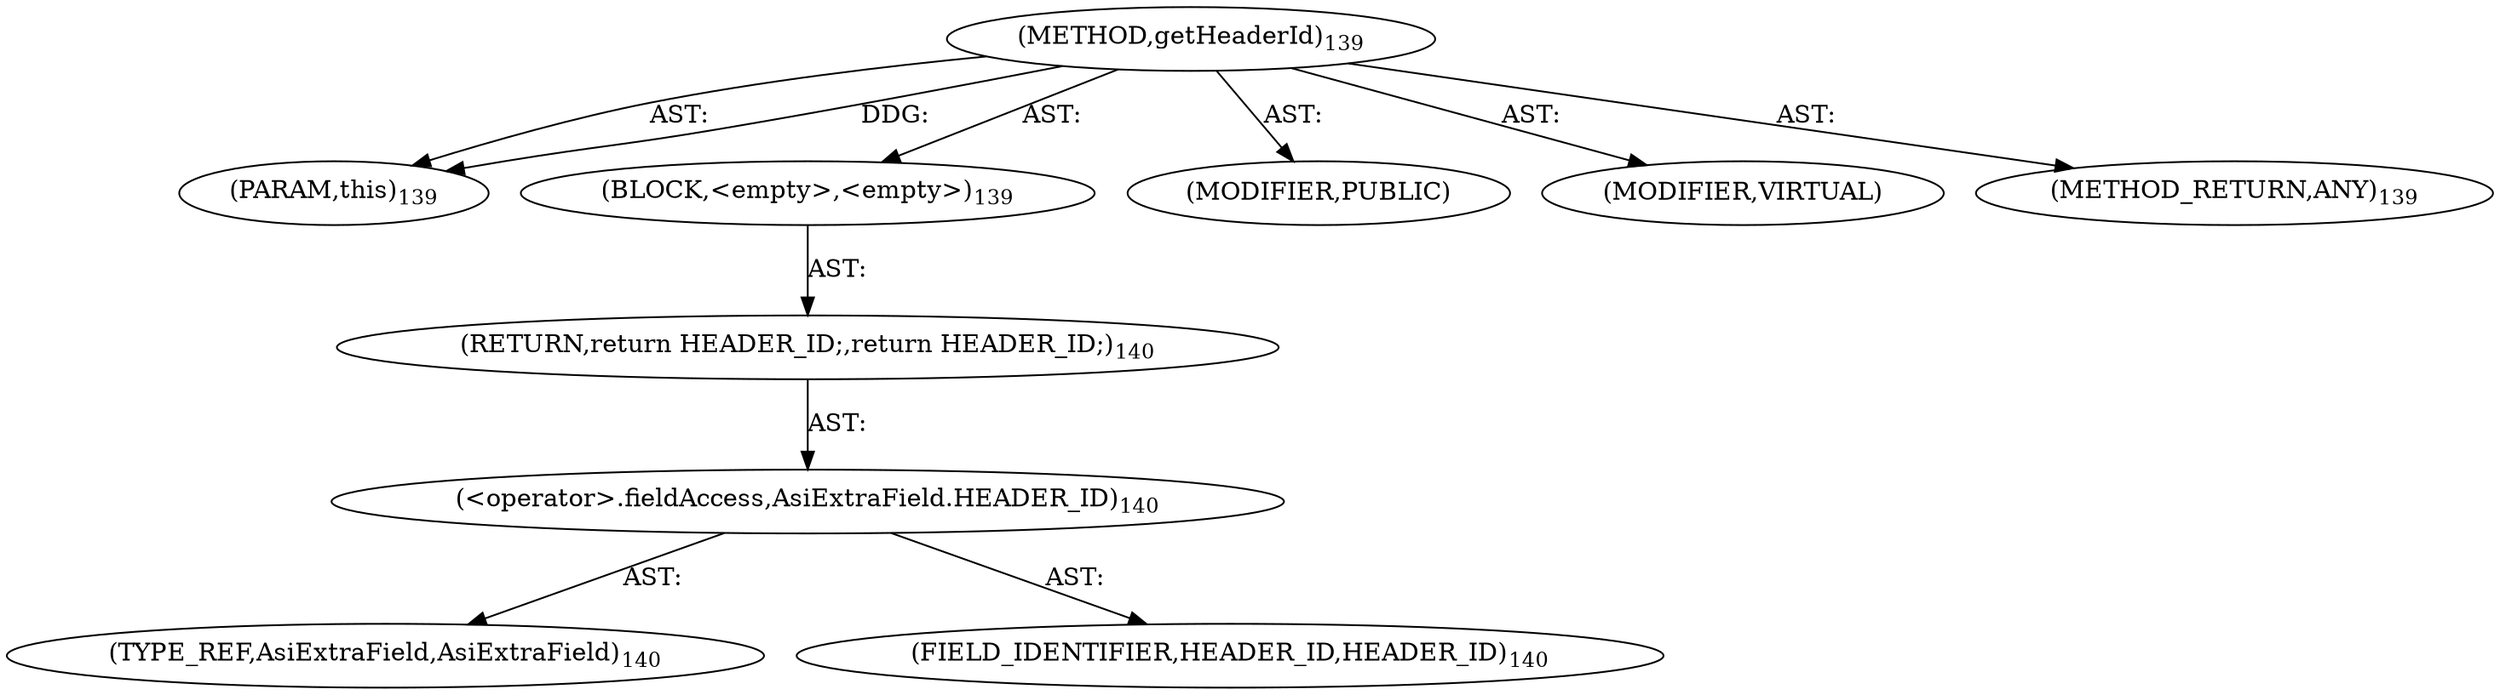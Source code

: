 digraph "getHeaderId" {  
"111669149697" [label = <(METHOD,getHeaderId)<SUB>139</SUB>> ]
"115964117006" [label = <(PARAM,this)<SUB>139</SUB>> ]
"25769803777" [label = <(BLOCK,&lt;empty&gt;,&lt;empty&gt;)<SUB>139</SUB>> ]
"146028888064" [label = <(RETURN,return HEADER_ID;,return HEADER_ID;)<SUB>140</SUB>> ]
"30064771087" [label = <(&lt;operator&gt;.fieldAccess,AsiExtraField.HEADER_ID)<SUB>140</SUB>> ]
"180388626432" [label = <(TYPE_REF,AsiExtraField,AsiExtraField)<SUB>140</SUB>> ]
"55834574855" [label = <(FIELD_IDENTIFIER,HEADER_ID,HEADER_ID)<SUB>140</SUB>> ]
"133143986186" [label = <(MODIFIER,PUBLIC)> ]
"133143986187" [label = <(MODIFIER,VIRTUAL)> ]
"128849018881" [label = <(METHOD_RETURN,ANY)<SUB>139</SUB>> ]
  "111669149697" -> "115964117006"  [ label = "AST: "] 
  "111669149697" -> "25769803777"  [ label = "AST: "] 
  "111669149697" -> "133143986186"  [ label = "AST: "] 
  "111669149697" -> "133143986187"  [ label = "AST: "] 
  "111669149697" -> "128849018881"  [ label = "AST: "] 
  "25769803777" -> "146028888064"  [ label = "AST: "] 
  "146028888064" -> "30064771087"  [ label = "AST: "] 
  "30064771087" -> "180388626432"  [ label = "AST: "] 
  "30064771087" -> "55834574855"  [ label = "AST: "] 
  "111669149697" -> "115964117006"  [ label = "DDG: "] 
}
